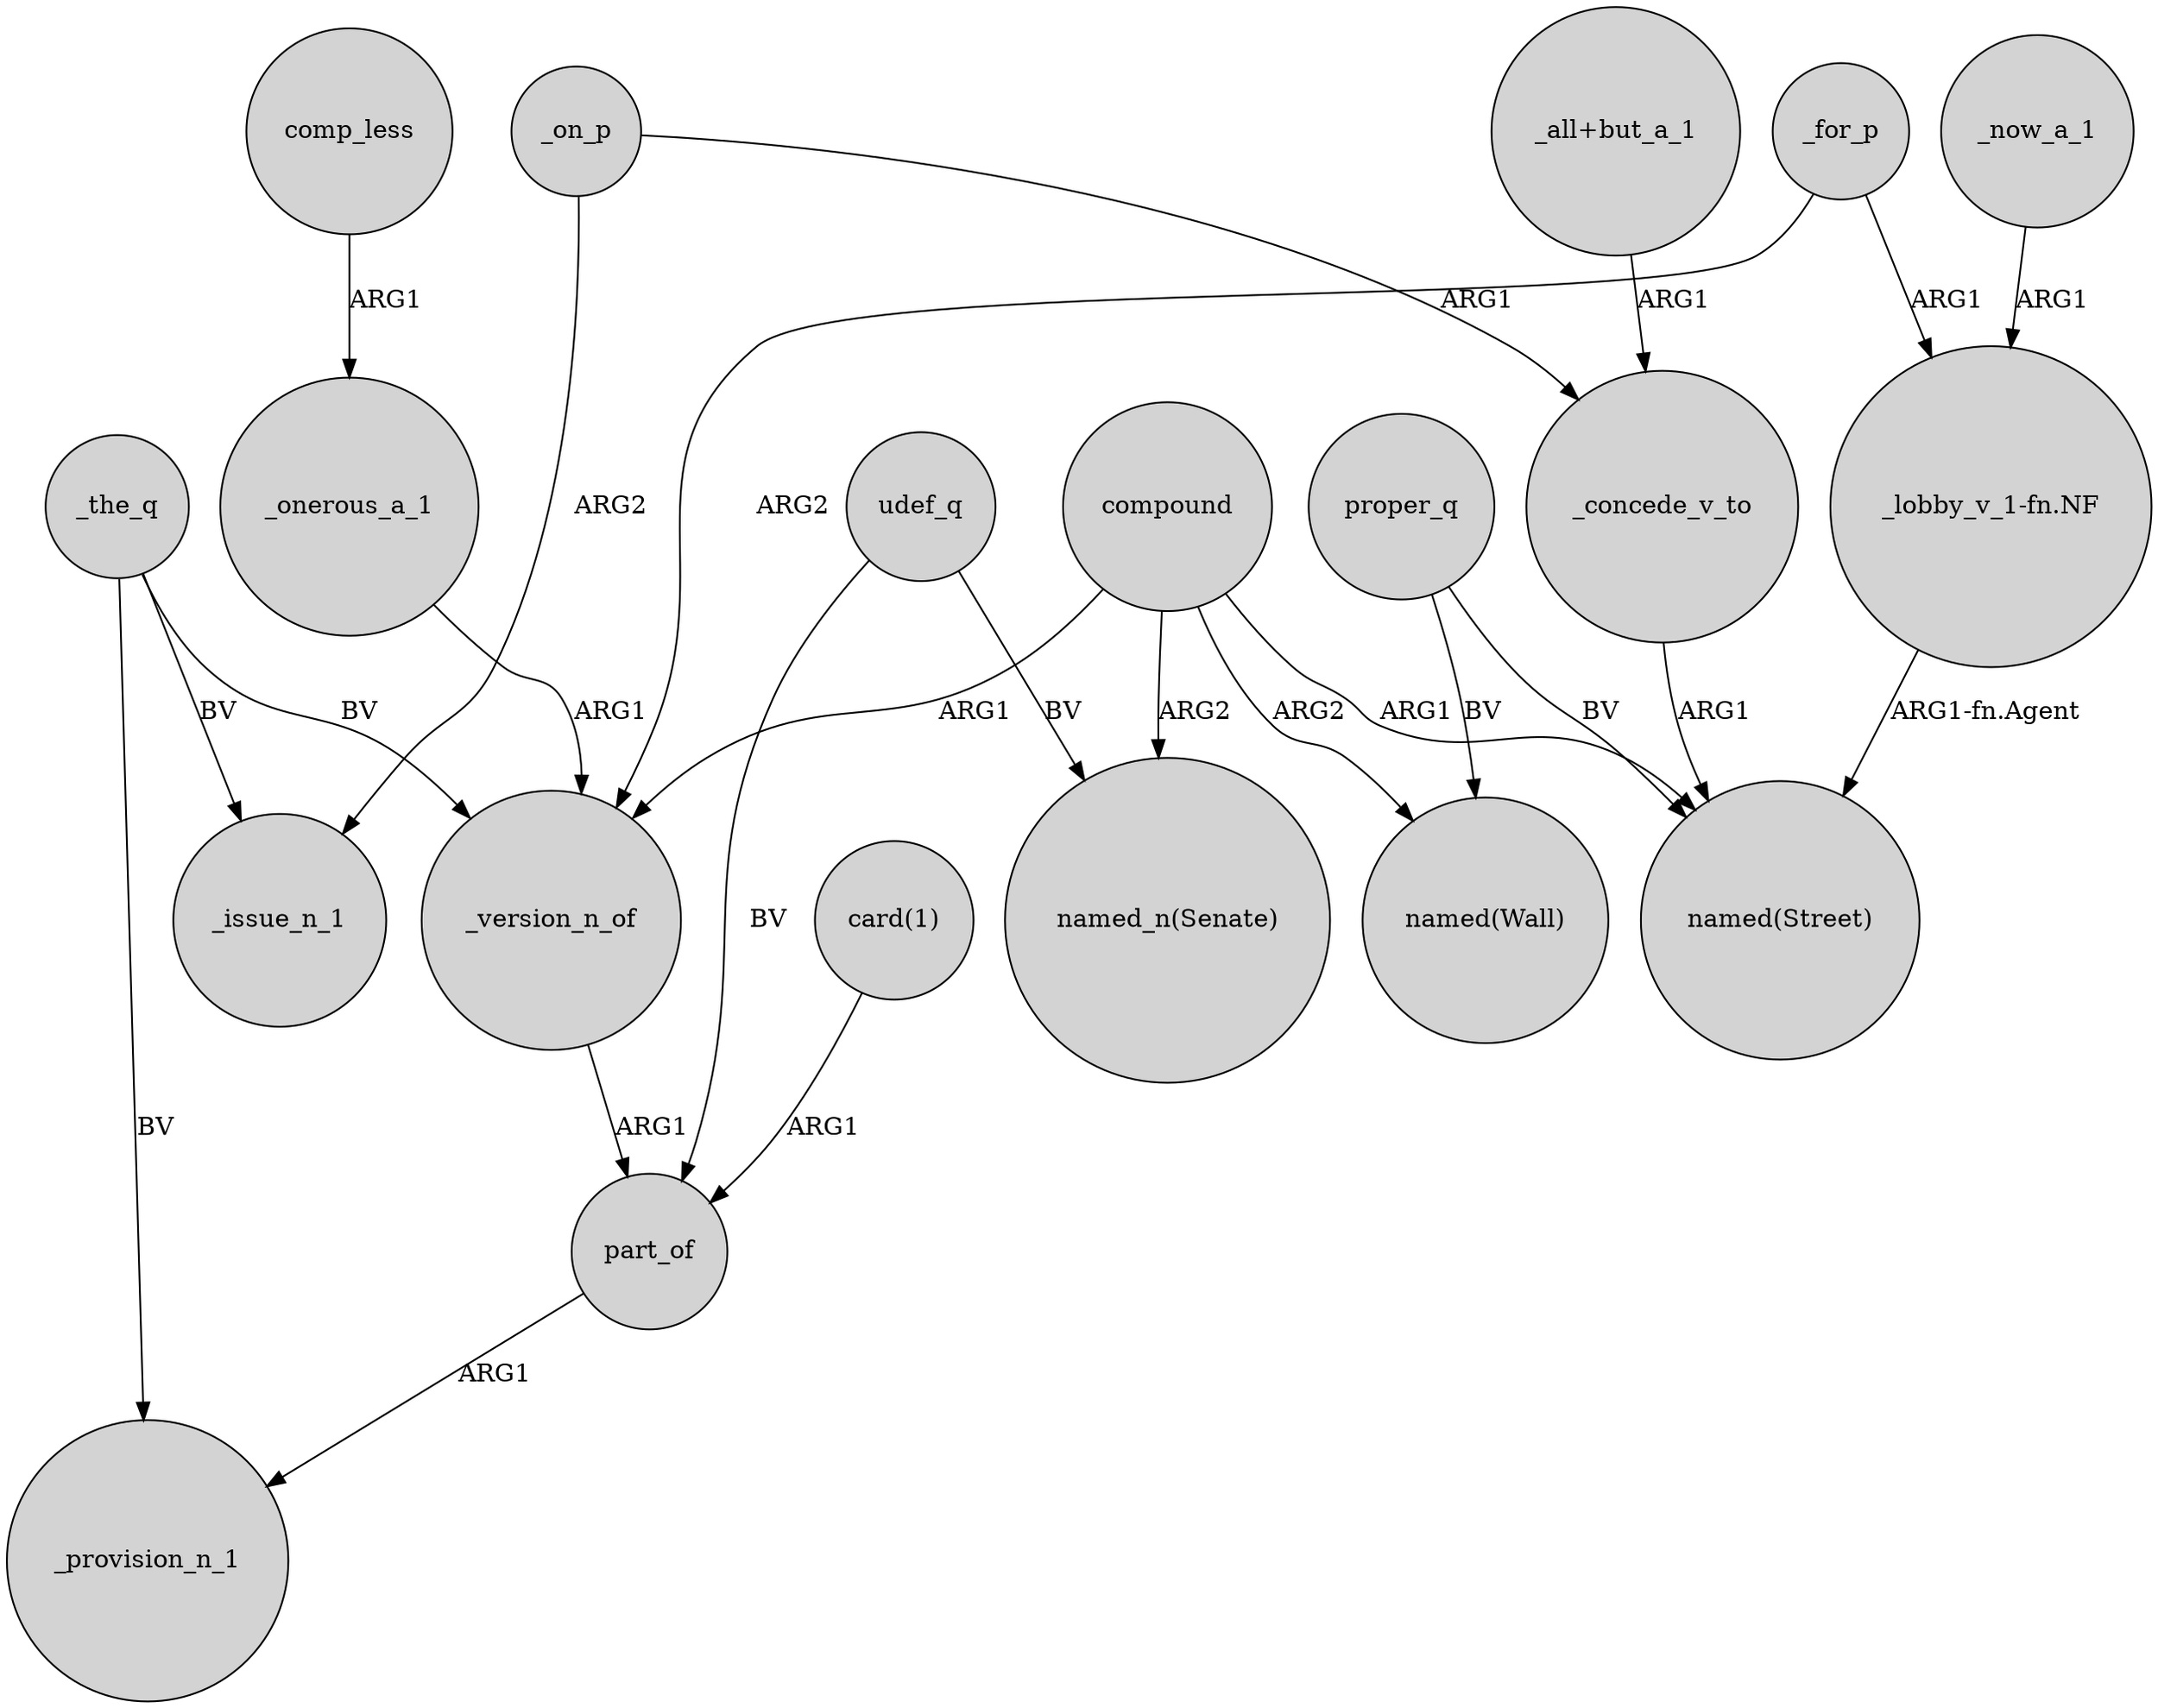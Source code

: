 digraph {
	node [shape=circle style=filled]
	udef_q -> part_of [label=BV]
	comp_less -> _onerous_a_1 [label=ARG1]
	compound -> "named(Street)" [label=ARG1]
	proper_q -> "named(Wall)" [label=BV]
	_now_a_1 -> "_lobby_v_1-fn.NF" [label=ARG1]
	_onerous_a_1 -> _version_n_of [label=ARG1]
	_the_q -> _issue_n_1 [label=BV]
	compound -> _version_n_of [label=ARG1]
	_on_p -> _concede_v_to [label=ARG1]
	proper_q -> "named(Street)" [label=BV]
	_version_n_of -> part_of [label=ARG1]
	"_all+but_a_1" -> _concede_v_to [label=ARG1]
	_on_p -> _issue_n_1 [label=ARG2]
	compound -> "named(Wall)" [label=ARG2]
	_for_p -> _version_n_of [label=ARG2]
	compound -> "named_n(Senate)" [label=ARG2]
	part_of -> _provision_n_1 [label=ARG1]
	_the_q -> _provision_n_1 [label=BV]
	udef_q -> "named_n(Senate)" [label=BV]
	_concede_v_to -> "named(Street)" [label=ARG1]
	"card(1)" -> part_of [label=ARG1]
	_for_p -> "_lobby_v_1-fn.NF" [label=ARG1]
	"_lobby_v_1-fn.NF" -> "named(Street)" [label="ARG1-fn.Agent"]
	_the_q -> _version_n_of [label=BV]
}
